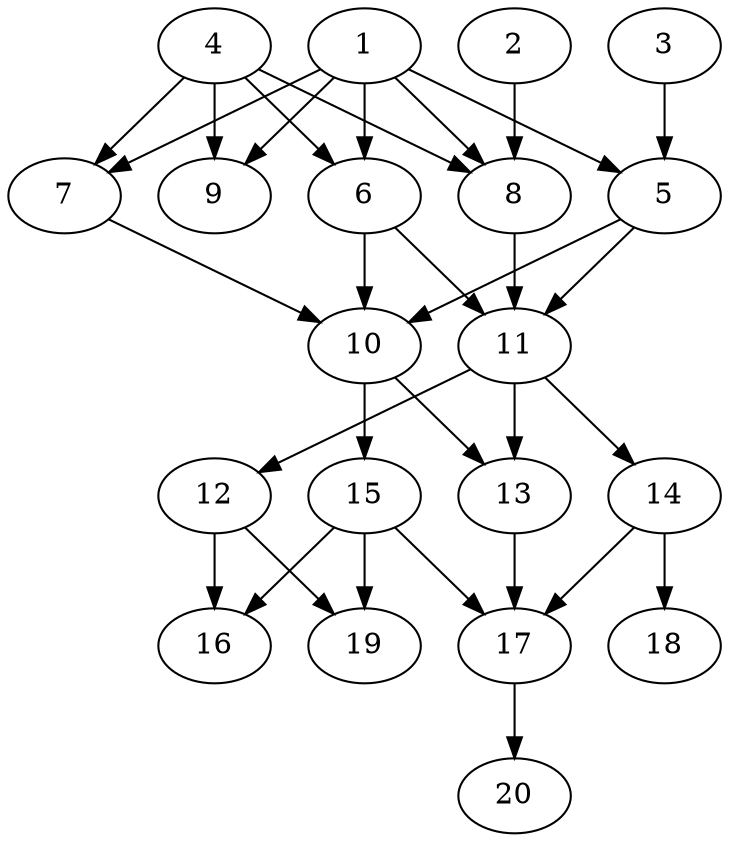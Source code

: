 // DAG automatically generated by daggen at Thu Jul 21 18:25:57 2022
// ./daggen --dot -n 20 --ccr 0.5 --fat 0.5 --regular 0.5 --density 0.6
digraph G {
  1 [compute_size="226516659564", trans_size="845383", result_size="91136", ram="8572938",alpha="0.10"]
  1 -> 5 [size ="91136"]
  1 -> 6 [size ="91136"]
  1 -> 7 [size ="91136"]
  1 -> 8 [size ="91136"]
  1 -> 9 [size ="91136"]
  2 [compute_size="68719476736", trans_size="317020", result_size="74752", ram="30864520",alpha="0.17"]
  2 -> 8 [size ="74752"]
  3 [compute_size="549755813888", trans_size="633563", result_size="91136", ram="49606220",alpha="0.04"]
  3 -> 5 [size ="91136"]
  4 [compute_size="10781573500", trans_size="541038", result_size="70656", ram="41760856",alpha="0.01"]
  4 -> 6 [size ="70656"]
  4 -> 7 [size ="70656"]
  4 -> 8 [size ="70656"]
  4 -> 9 [size ="70656"]
  5 [compute_size="134217728000", trans_size="855079", result_size="1024", ram="38080436",alpha="0.05"]
  5 -> 10 [size ="1024"]
  5 -> 11 [size ="1024"]
  6 [compute_size="12556591931", trans_size="697048", result_size="13312", ram="40033560",alpha="0.18"]
  6 -> 10 [size ="13312"]
  6 -> 11 [size ="13312"]
  7 [compute_size="28991029248", trans_size="1121", result_size="29696", ram="40525144",alpha="0.03"]
  7 -> 10 [size ="29696"]
  8 [compute_size="184158977080", trans_size="340550", result_size="13312", ram="8971545",alpha="0.05"]
  8 -> 11 [size ="13312"]
  9 [compute_size="145411055639", trans_size="44890", result_size="0", ram="25188788",alpha="0.15"]
  10 [compute_size="224214616232", trans_size="482450", result_size="1024", ram="21824112",alpha="0.03"]
  10 -> 13 [size ="1024"]
  10 -> 15 [size ="1024"]
  11 [compute_size="11538001088", trans_size="201213", result_size="1024", ram="36825872",alpha="0.09"]
  11 -> 12 [size ="1024"]
  11 -> 13 [size ="1024"]
  11 -> 14 [size ="1024"]
  12 [compute_size="10645116022", trans_size="173580", result_size="1024", ram="15767254",alpha="0.07"]
  12 -> 16 [size ="1024"]
  12 -> 19 [size ="1024"]
  13 [compute_size="377062966806", trans_size="628136", result_size="1024", ram="20962580",alpha="0.08"]
  13 -> 17 [size ="1024"]
  14 [compute_size="33431009462", trans_size="427820", result_size="91136", ram="45429416",alpha="0.17"]
  14 -> 17 [size ="91136"]
  14 -> 18 [size ="91136"]
  15 [compute_size="42106862294", trans_size="511189", result_size="54272", ram="15944326",alpha="0.08"]
  15 -> 16 [size ="54272"]
  15 -> 17 [size ="54272"]
  15 -> 19 [size ="54272"]
  16 [compute_size="68719476736", trans_size="159748", result_size="0", ram="15734230",alpha="0.14"]
  17 [compute_size="8589934592", trans_size="474676", result_size="70656", ram="24045930",alpha="0.09"]
  17 -> 20 [size ="70656"]
  18 [compute_size="6134816328", trans_size="920331", result_size="0", ram="3429771",alpha="0.07"]
  19 [compute_size="782757789696", trans_size="418779", result_size="0", ram="20926762",alpha="0.16"]
  20 [compute_size="555151553761", trans_size="891912", result_size="0", ram="11635867",alpha="0.19"]
}